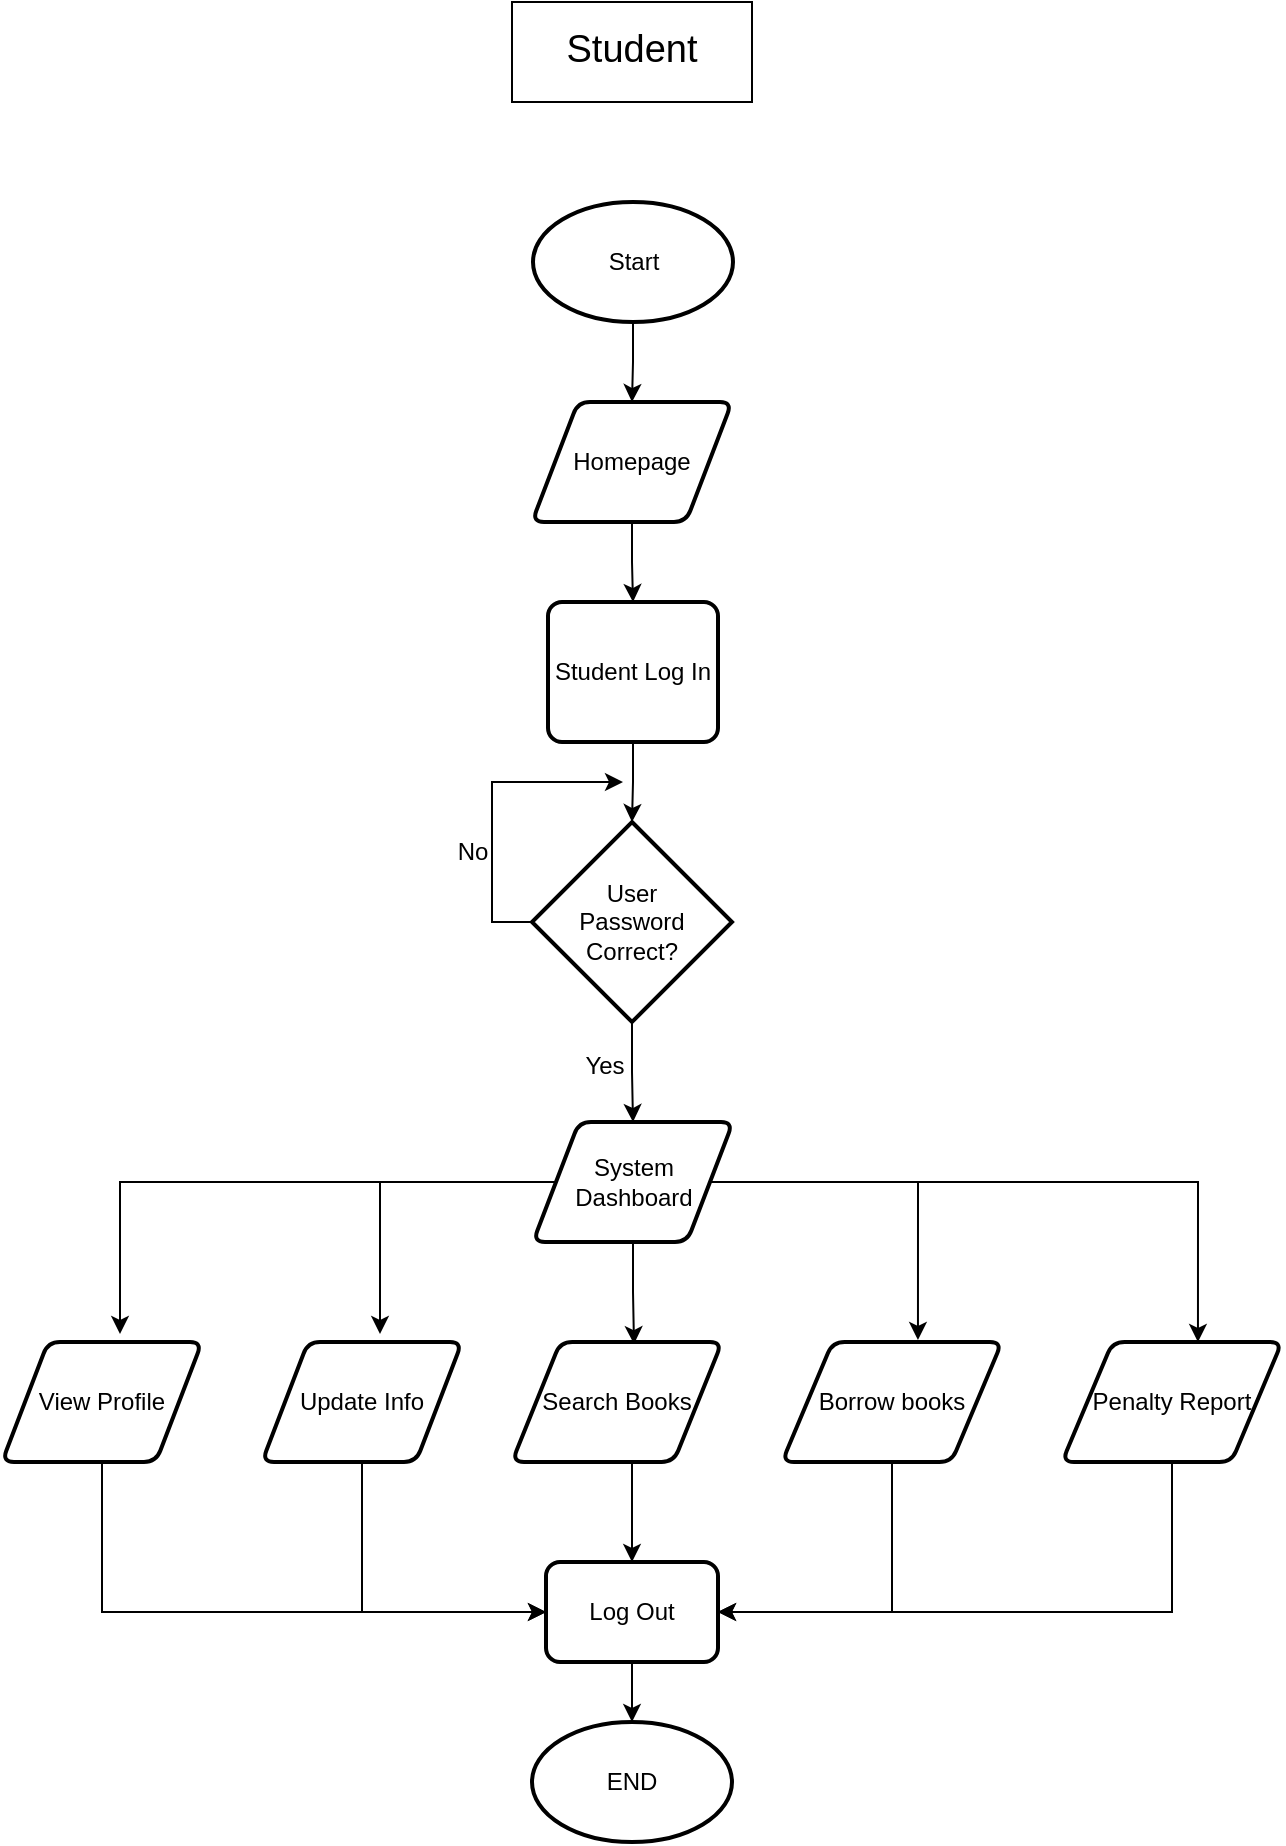 <mxfile version="21.1.6" type="github">
  <diagram name="Page-1" id="nAX_bLFNxQTDbBxWJkh-">
    <mxGraphModel dx="880" dy="518" grid="1" gridSize="10" guides="1" tooltips="1" connect="1" arrows="1" fold="1" page="1" pageScale="1" pageWidth="850" pageHeight="1100" math="0" shadow="0">
      <root>
        <mxCell id="0" />
        <mxCell id="1" parent="0" />
        <mxCell id="w8OO3xetrZ0Cky9kUs7j-1" value="&lt;p style=&quot;line-height: 120%;&quot;&gt;&lt;font style=&quot;font-size: 19px;&quot;&gt;Student&lt;/font&gt;&lt;/p&gt;" style="rounded=0;whiteSpace=wrap;html=1;" vertex="1" parent="1">
          <mxGeometry x="365" y="50" width="120" height="50" as="geometry" />
        </mxCell>
        <mxCell id="w8OO3xetrZ0Cky9kUs7j-4" style="edgeStyle=orthogonalEdgeStyle;rounded=0;orthogonalLoop=1;jettySize=auto;html=1;exitX=0.5;exitY=1;exitDx=0;exitDy=0;exitPerimeter=0;entryX=0.5;entryY=0;entryDx=0;entryDy=0;" edge="1" parent="1" source="w8OO3xetrZ0Cky9kUs7j-2" target="w8OO3xetrZ0Cky9kUs7j-3">
          <mxGeometry relative="1" as="geometry" />
        </mxCell>
        <mxCell id="w8OO3xetrZ0Cky9kUs7j-2" value="Start" style="strokeWidth=2;html=1;shape=mxgraph.flowchart.start_1;whiteSpace=wrap;" vertex="1" parent="1">
          <mxGeometry x="375.5" y="150" width="100" height="60" as="geometry" />
        </mxCell>
        <mxCell id="w8OO3xetrZ0Cky9kUs7j-6" style="edgeStyle=orthogonalEdgeStyle;rounded=0;orthogonalLoop=1;jettySize=auto;html=1;exitX=0.5;exitY=1;exitDx=0;exitDy=0;" edge="1" parent="1" source="w8OO3xetrZ0Cky9kUs7j-3" target="w8OO3xetrZ0Cky9kUs7j-5">
          <mxGeometry relative="1" as="geometry" />
        </mxCell>
        <mxCell id="w8OO3xetrZ0Cky9kUs7j-3" value="Homepage" style="shape=parallelogram;html=1;strokeWidth=2;perimeter=parallelogramPerimeter;whiteSpace=wrap;rounded=1;arcSize=12;size=0.23;" vertex="1" parent="1">
          <mxGeometry x="375" y="250" width="100" height="60" as="geometry" />
        </mxCell>
        <mxCell id="w8OO3xetrZ0Cky9kUs7j-8" style="edgeStyle=orthogonalEdgeStyle;rounded=0;orthogonalLoop=1;jettySize=auto;html=1;exitX=0.5;exitY=1;exitDx=0;exitDy=0;entryX=0.5;entryY=0;entryDx=0;entryDy=0;entryPerimeter=0;" edge="1" parent="1" source="w8OO3xetrZ0Cky9kUs7j-5" target="w8OO3xetrZ0Cky9kUs7j-7">
          <mxGeometry relative="1" as="geometry" />
        </mxCell>
        <mxCell id="w8OO3xetrZ0Cky9kUs7j-5" value="Student Log In" style="rounded=1;whiteSpace=wrap;html=1;absoluteArcSize=1;arcSize=14;strokeWidth=2;" vertex="1" parent="1">
          <mxGeometry x="383" y="350" width="85" height="70" as="geometry" />
        </mxCell>
        <mxCell id="w8OO3xetrZ0Cky9kUs7j-9" style="edgeStyle=orthogonalEdgeStyle;rounded=0;orthogonalLoop=1;jettySize=auto;html=1;exitX=0;exitY=0.5;exitDx=0;exitDy=0;exitPerimeter=0;" edge="1" parent="1" source="w8OO3xetrZ0Cky9kUs7j-7">
          <mxGeometry relative="1" as="geometry">
            <mxPoint x="420" y="440" as="targetPoint" />
          </mxGeometry>
        </mxCell>
        <mxCell id="w8OO3xetrZ0Cky9kUs7j-11" style="edgeStyle=orthogonalEdgeStyle;rounded=0;orthogonalLoop=1;jettySize=auto;html=1;exitX=0.5;exitY=1;exitDx=0;exitDy=0;exitPerimeter=0;entryX=0.5;entryY=0;entryDx=0;entryDy=0;" edge="1" parent="1" source="w8OO3xetrZ0Cky9kUs7j-7" target="w8OO3xetrZ0Cky9kUs7j-10">
          <mxGeometry relative="1" as="geometry" />
        </mxCell>
        <mxCell id="w8OO3xetrZ0Cky9kUs7j-7" value="User &lt;br&gt;Password&lt;br&gt;Correct?" style="strokeWidth=2;html=1;shape=mxgraph.flowchart.decision;whiteSpace=wrap;" vertex="1" parent="1">
          <mxGeometry x="375" y="460" width="100" height="100" as="geometry" />
        </mxCell>
        <mxCell id="w8OO3xetrZ0Cky9kUs7j-20" style="edgeStyle=orthogonalEdgeStyle;rounded=0;orthogonalLoop=1;jettySize=auto;html=1;exitX=0;exitY=0.5;exitDx=0;exitDy=0;entryX=0.59;entryY=-0.067;entryDx=0;entryDy=0;entryPerimeter=0;" edge="1" parent="1" source="w8OO3xetrZ0Cky9kUs7j-10" target="w8OO3xetrZ0Cky9kUs7j-16">
          <mxGeometry relative="1" as="geometry" />
        </mxCell>
        <mxCell id="w8OO3xetrZ0Cky9kUs7j-21" style="edgeStyle=orthogonalEdgeStyle;rounded=0;orthogonalLoop=1;jettySize=auto;html=1;exitX=0;exitY=0.5;exitDx=0;exitDy=0;entryX=0.59;entryY=-0.067;entryDx=0;entryDy=0;entryPerimeter=0;" edge="1" parent="1" source="w8OO3xetrZ0Cky9kUs7j-10" target="w8OO3xetrZ0Cky9kUs7j-15">
          <mxGeometry relative="1" as="geometry" />
        </mxCell>
        <mxCell id="w8OO3xetrZ0Cky9kUs7j-22" style="edgeStyle=orthogonalEdgeStyle;rounded=0;orthogonalLoop=1;jettySize=auto;html=1;exitX=1;exitY=0.5;exitDx=0;exitDy=0;entryX=0.618;entryY=-0.017;entryDx=0;entryDy=0;entryPerimeter=0;" edge="1" parent="1" source="w8OO3xetrZ0Cky9kUs7j-10" target="w8OO3xetrZ0Cky9kUs7j-18">
          <mxGeometry relative="1" as="geometry" />
        </mxCell>
        <mxCell id="w8OO3xetrZ0Cky9kUs7j-23" style="edgeStyle=orthogonalEdgeStyle;rounded=0;orthogonalLoop=1;jettySize=auto;html=1;exitX=1;exitY=0.5;exitDx=0;exitDy=0;entryX=0.618;entryY=0;entryDx=0;entryDy=0;entryPerimeter=0;" edge="1" parent="1" source="w8OO3xetrZ0Cky9kUs7j-10" target="w8OO3xetrZ0Cky9kUs7j-19">
          <mxGeometry relative="1" as="geometry" />
        </mxCell>
        <mxCell id="w8OO3xetrZ0Cky9kUs7j-24" style="edgeStyle=orthogonalEdgeStyle;rounded=0;orthogonalLoop=1;jettySize=auto;html=1;exitX=0.5;exitY=1;exitDx=0;exitDy=0;entryX=0.581;entryY=0.017;entryDx=0;entryDy=0;entryPerimeter=0;" edge="1" parent="1" source="w8OO3xetrZ0Cky9kUs7j-10" target="w8OO3xetrZ0Cky9kUs7j-17">
          <mxGeometry relative="1" as="geometry" />
        </mxCell>
        <mxCell id="w8OO3xetrZ0Cky9kUs7j-10" value="System Dashboard" style="shape=parallelogram;html=1;strokeWidth=2;perimeter=parallelogramPerimeter;whiteSpace=wrap;rounded=1;arcSize=12;size=0.23;" vertex="1" parent="1">
          <mxGeometry x="375.5" y="610" width="100" height="60" as="geometry" />
        </mxCell>
        <mxCell id="w8OO3xetrZ0Cky9kUs7j-12" style="edgeStyle=orthogonalEdgeStyle;rounded=0;orthogonalLoop=1;jettySize=auto;html=1;exitX=0.5;exitY=1;exitDx=0;exitDy=0;" edge="1" parent="1" source="w8OO3xetrZ0Cky9kUs7j-10" target="w8OO3xetrZ0Cky9kUs7j-10">
          <mxGeometry relative="1" as="geometry" />
        </mxCell>
        <mxCell id="w8OO3xetrZ0Cky9kUs7j-13" value="No" style="text;html=1;align=center;verticalAlign=middle;resizable=0;points=[];autosize=1;strokeColor=none;fillColor=none;" vertex="1" parent="1">
          <mxGeometry x="325" y="460" width="40" height="30" as="geometry" />
        </mxCell>
        <mxCell id="w8OO3xetrZ0Cky9kUs7j-14" value="Yes" style="text;html=1;align=center;verticalAlign=middle;resizable=0;points=[];autosize=1;strokeColor=none;fillColor=none;" vertex="1" parent="1">
          <mxGeometry x="391" y="567" width="40" height="30" as="geometry" />
        </mxCell>
        <mxCell id="w8OO3xetrZ0Cky9kUs7j-32" style="edgeStyle=orthogonalEdgeStyle;rounded=0;orthogonalLoop=1;jettySize=auto;html=1;exitX=0.5;exitY=1;exitDx=0;exitDy=0;entryX=0;entryY=0.5;entryDx=0;entryDy=0;" edge="1" parent="1" source="w8OO3xetrZ0Cky9kUs7j-15" target="w8OO3xetrZ0Cky9kUs7j-27">
          <mxGeometry relative="1" as="geometry" />
        </mxCell>
        <mxCell id="w8OO3xetrZ0Cky9kUs7j-15" value="Update Info" style="shape=parallelogram;html=1;strokeWidth=2;perimeter=parallelogramPerimeter;whiteSpace=wrap;rounded=1;arcSize=12;size=0.23;" vertex="1" parent="1">
          <mxGeometry x="240" y="720" width="100" height="60" as="geometry" />
        </mxCell>
        <mxCell id="w8OO3xetrZ0Cky9kUs7j-30" style="edgeStyle=orthogonalEdgeStyle;rounded=0;orthogonalLoop=1;jettySize=auto;html=1;exitX=0.5;exitY=1;exitDx=0;exitDy=0;entryX=0;entryY=0.5;entryDx=0;entryDy=0;" edge="1" parent="1" source="w8OO3xetrZ0Cky9kUs7j-16" target="w8OO3xetrZ0Cky9kUs7j-27">
          <mxGeometry relative="1" as="geometry" />
        </mxCell>
        <mxCell id="w8OO3xetrZ0Cky9kUs7j-16" value="View Profile" style="shape=parallelogram;html=1;strokeWidth=2;perimeter=parallelogramPerimeter;whiteSpace=wrap;rounded=1;arcSize=12;size=0.23;" vertex="1" parent="1">
          <mxGeometry x="110" y="720" width="100" height="60" as="geometry" />
        </mxCell>
        <mxCell id="w8OO3xetrZ0Cky9kUs7j-29" style="edgeStyle=orthogonalEdgeStyle;rounded=0;orthogonalLoop=1;jettySize=auto;html=1;exitX=0.5;exitY=1;exitDx=0;exitDy=0;entryX=0.5;entryY=0;entryDx=0;entryDy=0;" edge="1" parent="1" source="w8OO3xetrZ0Cky9kUs7j-17" target="w8OO3xetrZ0Cky9kUs7j-27">
          <mxGeometry relative="1" as="geometry">
            <Array as="points">
              <mxPoint x="425" y="780" />
            </Array>
          </mxGeometry>
        </mxCell>
        <mxCell id="w8OO3xetrZ0Cky9kUs7j-17" value="Search Books" style="shape=parallelogram;html=1;strokeWidth=2;perimeter=parallelogramPerimeter;whiteSpace=wrap;rounded=1;arcSize=12;size=0.23;" vertex="1" parent="1">
          <mxGeometry x="365" y="720" width="105" height="60" as="geometry" />
        </mxCell>
        <mxCell id="w8OO3xetrZ0Cky9kUs7j-33" style="edgeStyle=orthogonalEdgeStyle;rounded=0;orthogonalLoop=1;jettySize=auto;html=1;exitX=0.5;exitY=1;exitDx=0;exitDy=0;entryX=1;entryY=0.5;entryDx=0;entryDy=0;" edge="1" parent="1" source="w8OO3xetrZ0Cky9kUs7j-18" target="w8OO3xetrZ0Cky9kUs7j-27">
          <mxGeometry relative="1" as="geometry" />
        </mxCell>
        <mxCell id="w8OO3xetrZ0Cky9kUs7j-18" value="Borrow books" style="shape=parallelogram;html=1;strokeWidth=2;perimeter=parallelogramPerimeter;whiteSpace=wrap;rounded=1;arcSize=12;size=0.23;" vertex="1" parent="1">
          <mxGeometry x="500" y="720" width="110" height="60" as="geometry" />
        </mxCell>
        <mxCell id="w8OO3xetrZ0Cky9kUs7j-34" style="edgeStyle=orthogonalEdgeStyle;rounded=0;orthogonalLoop=1;jettySize=auto;html=1;exitX=0.5;exitY=1;exitDx=0;exitDy=0;entryX=1;entryY=0.5;entryDx=0;entryDy=0;" edge="1" parent="1" source="w8OO3xetrZ0Cky9kUs7j-19" target="w8OO3xetrZ0Cky9kUs7j-27">
          <mxGeometry relative="1" as="geometry" />
        </mxCell>
        <mxCell id="w8OO3xetrZ0Cky9kUs7j-19" value="Penalty Report" style="shape=parallelogram;html=1;strokeWidth=2;perimeter=parallelogramPerimeter;whiteSpace=wrap;rounded=1;arcSize=12;size=0.23;" vertex="1" parent="1">
          <mxGeometry x="640" y="720" width="110" height="60" as="geometry" />
        </mxCell>
        <mxCell id="w8OO3xetrZ0Cky9kUs7j-36" style="edgeStyle=orthogonalEdgeStyle;rounded=0;orthogonalLoop=1;jettySize=auto;html=1;exitX=0.5;exitY=1;exitDx=0;exitDy=0;entryX=0.5;entryY=0;entryDx=0;entryDy=0;entryPerimeter=0;" edge="1" parent="1" source="w8OO3xetrZ0Cky9kUs7j-27" target="w8OO3xetrZ0Cky9kUs7j-35">
          <mxGeometry relative="1" as="geometry" />
        </mxCell>
        <mxCell id="w8OO3xetrZ0Cky9kUs7j-27" value="Log Out" style="rounded=1;whiteSpace=wrap;html=1;absoluteArcSize=1;arcSize=14;strokeWidth=2;" vertex="1" parent="1">
          <mxGeometry x="382" y="830" width="86" height="50" as="geometry" />
        </mxCell>
        <mxCell id="w8OO3xetrZ0Cky9kUs7j-35" value="END" style="strokeWidth=2;html=1;shape=mxgraph.flowchart.start_1;whiteSpace=wrap;" vertex="1" parent="1">
          <mxGeometry x="375" y="910" width="100" height="60" as="geometry" />
        </mxCell>
      </root>
    </mxGraphModel>
  </diagram>
</mxfile>
